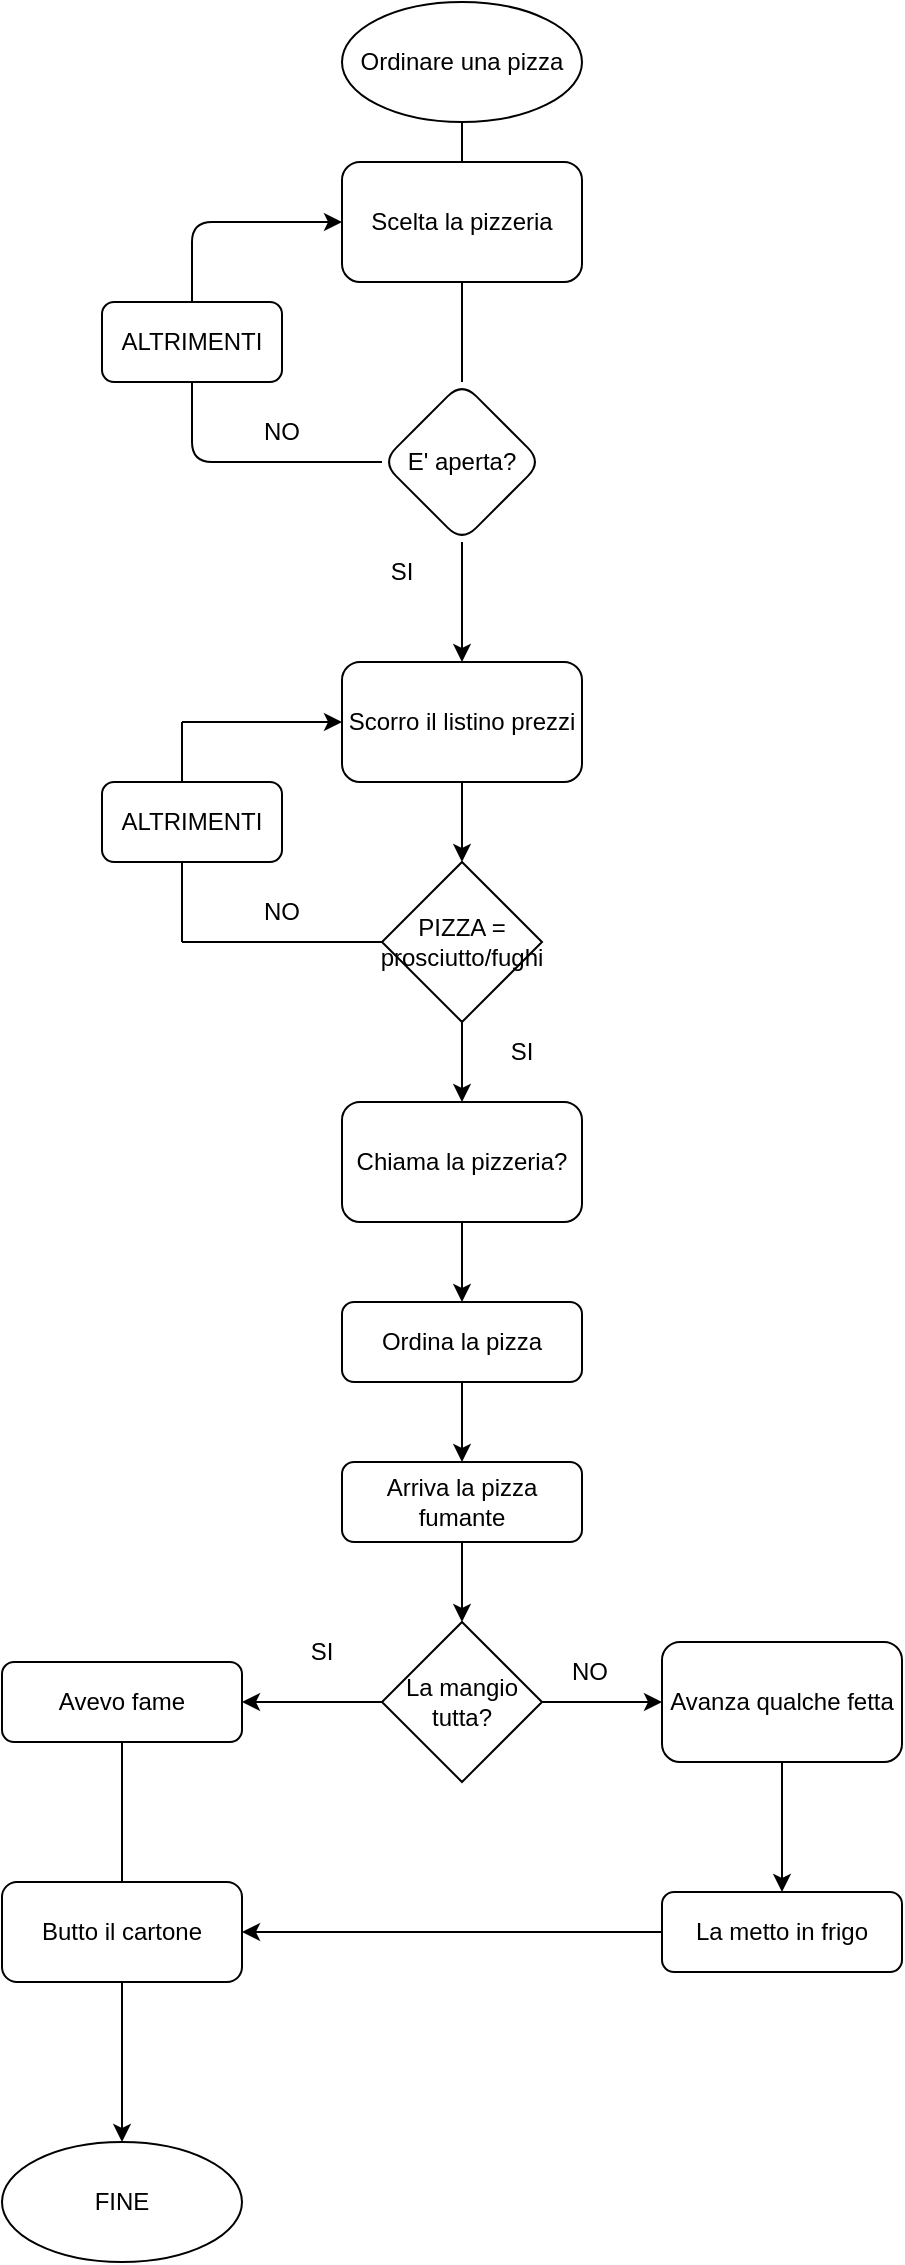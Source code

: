 <mxfile>
    <diagram id="vD0Yra5K1dsCdRTD-s6w" name="Pagina-1">
        <mxGraphModel dx="894" dy="629" grid="1" gridSize="10" guides="1" tooltips="1" connect="1" arrows="1" fold="1" page="1" pageScale="1" pageWidth="827" pageHeight="1169" math="0" shadow="0">
            <root>
                <mxCell id="0"/>
                <mxCell id="1" parent="0"/>
                <mxCell id="4" style="edgeStyle=none;html=1;startArrow=none;" edge="1" parent="1" source="32" target="5">
                    <mxGeometry relative="1" as="geometry">
                        <mxPoint x="380" y="120" as="targetPoint"/>
                    </mxGeometry>
                </mxCell>
                <mxCell id="2" value="Ordinare una pizza" style="ellipse;whiteSpace=wrap;html=1;" vertex="1" parent="1">
                    <mxGeometry x="320" width="120" height="60" as="geometry"/>
                </mxCell>
                <mxCell id="7" value="" style="edgeStyle=none;html=1;" edge="1" parent="1" source="5" target="6">
                    <mxGeometry relative="1" as="geometry"/>
                </mxCell>
                <mxCell id="5" value="Scorro il listino prezzi" style="rounded=1;whiteSpace=wrap;html=1;" vertex="1" parent="1">
                    <mxGeometry x="320" y="330" width="120" height="60" as="geometry"/>
                </mxCell>
                <mxCell id="11" value="" style="edgeStyle=none;html=1;" edge="1" parent="1" source="6" target="10">
                    <mxGeometry relative="1" as="geometry"/>
                </mxCell>
                <mxCell id="6" value="PIZZA = prosciutto/fughi" style="rhombus;whiteSpace=wrap;html=1;" vertex="1" parent="1">
                    <mxGeometry x="340" y="430" width="80" height="80" as="geometry"/>
                </mxCell>
                <mxCell id="10" value="Chiama la pizzeria?" style="rounded=1;whiteSpace=wrap;html=1;" vertex="1" parent="1">
                    <mxGeometry x="320" y="550" width="120" height="60" as="geometry"/>
                </mxCell>
                <mxCell id="14" value="" style="endArrow=none;html=1;" edge="1" parent="1">
                    <mxGeometry width="50" height="50" relative="1" as="geometry">
                        <mxPoint x="240" y="470" as="sourcePoint"/>
                        <mxPoint x="240" y="360" as="targetPoint"/>
                    </mxGeometry>
                </mxCell>
                <mxCell id="15" value="" style="endArrow=none;html=1;" edge="1" parent="1">
                    <mxGeometry width="50" height="50" relative="1" as="geometry">
                        <mxPoint x="240" y="470" as="sourcePoint"/>
                        <mxPoint x="340" y="470" as="targetPoint"/>
                    </mxGeometry>
                </mxCell>
                <mxCell id="16" value="NO" style="text;html=1;strokeColor=none;fillColor=none;align=center;verticalAlign=middle;whiteSpace=wrap;rounded=0;" vertex="1" parent="1">
                    <mxGeometry x="260" y="440" width="60" height="30" as="geometry"/>
                </mxCell>
                <mxCell id="17" value="" style="endArrow=classic;html=1;entryX=0;entryY=0.5;entryDx=0;entryDy=0;" edge="1" parent="1" target="5">
                    <mxGeometry width="50" height="50" relative="1" as="geometry">
                        <mxPoint x="240" y="360" as="sourcePoint"/>
                        <mxPoint x="290" y="310" as="targetPoint"/>
                    </mxGeometry>
                </mxCell>
                <mxCell id="18" value="SI" style="text;html=1;strokeColor=none;fillColor=none;align=center;verticalAlign=middle;whiteSpace=wrap;rounded=0;" vertex="1" parent="1">
                    <mxGeometry x="380" y="510" width="60" height="30" as="geometry"/>
                </mxCell>
                <mxCell id="19" value="ALTRIMENTI" style="rounded=1;whiteSpace=wrap;html=1;" vertex="1" parent="1">
                    <mxGeometry x="200" y="390" width="90" height="40" as="geometry"/>
                </mxCell>
                <mxCell id="23" value="" style="edgeStyle=none;html=1;" edge="1" parent="1" target="22">
                    <mxGeometry relative="1" as="geometry">
                        <mxPoint x="380.0" y="610.0" as="sourcePoint"/>
                    </mxGeometry>
                </mxCell>
                <mxCell id="40" value="" style="edgeStyle=none;html=1;" edge="1" parent="1" source="22" target="39">
                    <mxGeometry relative="1" as="geometry"/>
                </mxCell>
                <mxCell id="22" value="Ordina la pizza" style="rounded=1;whiteSpace=wrap;html=1;" vertex="1" parent="1">
                    <mxGeometry x="320" y="650" width="120" height="40" as="geometry"/>
                </mxCell>
                <mxCell id="30" value="Scelta la pizzeria" style="rounded=1;whiteSpace=wrap;html=1;" vertex="1" parent="1">
                    <mxGeometry x="320" y="80" width="120" height="60" as="geometry"/>
                </mxCell>
                <mxCell id="31" value="" style="edgeStyle=none;html=1;endArrow=none;" edge="1" parent="1" source="2" target="30">
                    <mxGeometry relative="1" as="geometry">
                        <mxPoint x="380.0" y="250" as="targetPoint"/>
                        <mxPoint x="380.0" y="60" as="sourcePoint"/>
                    </mxGeometry>
                </mxCell>
                <mxCell id="32" value="E' aperta?" style="rhombus;whiteSpace=wrap;html=1;rounded=1;" vertex="1" parent="1">
                    <mxGeometry x="340" y="190" width="80" height="80" as="geometry"/>
                </mxCell>
                <mxCell id="33" value="" style="edgeStyle=none;html=1;startArrow=none;endArrow=none;" edge="1" parent="1" source="30" target="32">
                    <mxGeometry relative="1" as="geometry">
                        <mxPoint x="380.0" y="250" as="targetPoint"/>
                        <mxPoint x="380.0" y="140" as="sourcePoint"/>
                    </mxGeometry>
                </mxCell>
                <mxCell id="34" value="SI" style="text;html=1;strokeColor=none;fillColor=none;align=center;verticalAlign=middle;whiteSpace=wrap;rounded=0;" vertex="1" parent="1">
                    <mxGeometry x="320" y="270" width="60" height="30" as="geometry"/>
                </mxCell>
                <mxCell id="35" value="" style="endArrow=classic;html=1;startArrow=none;exitX=0.5;exitY=0;exitDx=0;exitDy=0;" edge="1" parent="1" source="37">
                    <mxGeometry width="50" height="50" relative="1" as="geometry">
                        <mxPoint x="245" y="160" as="sourcePoint"/>
                        <mxPoint x="320" y="110" as="targetPoint"/>
                        <Array as="points">
                            <mxPoint x="245" y="110"/>
                        </Array>
                    </mxGeometry>
                </mxCell>
                <mxCell id="36" value="NO" style="text;html=1;strokeColor=none;fillColor=none;align=center;verticalAlign=middle;whiteSpace=wrap;rounded=0;" vertex="1" parent="1">
                    <mxGeometry x="260" y="200" width="60" height="30" as="geometry"/>
                </mxCell>
                <mxCell id="37" value="ALTRIMENTI" style="rounded=1;whiteSpace=wrap;html=1;" vertex="1" parent="1">
                    <mxGeometry x="200" y="150" width="90" height="40" as="geometry"/>
                </mxCell>
                <mxCell id="38" value="" style="endArrow=none;html=1;exitX=0;exitY=0.5;exitDx=0;exitDy=0;" edge="1" parent="1" source="32" target="37">
                    <mxGeometry width="50" height="50" relative="1" as="geometry">
                        <mxPoint x="340.0" y="230" as="sourcePoint"/>
                        <mxPoint x="320.0" y="110" as="targetPoint"/>
                        <Array as="points">
                            <mxPoint x="245" y="230"/>
                        </Array>
                    </mxGeometry>
                </mxCell>
                <mxCell id="42" value="" style="edgeStyle=none;html=1;" edge="1" parent="1" source="39" target="41">
                    <mxGeometry relative="1" as="geometry"/>
                </mxCell>
                <mxCell id="39" value="Arriva la pizza fumante" style="whiteSpace=wrap;html=1;rounded=1;" vertex="1" parent="1">
                    <mxGeometry x="320" y="730" width="120" height="40" as="geometry"/>
                </mxCell>
                <mxCell id="44" value="" style="edgeStyle=none;html=1;startArrow=none;" edge="1" parent="1" target="43">
                    <mxGeometry relative="1" as="geometry">
                        <mxPoint x="270" y="830.0" as="sourcePoint"/>
                    </mxGeometry>
                </mxCell>
                <mxCell id="46" value="" style="edgeStyle=none;html=1;" edge="1" parent="1" source="41" target="45">
                    <mxGeometry relative="1" as="geometry"/>
                </mxCell>
                <mxCell id="50" value="" style="edgeStyle=none;html=1;" edge="1" parent="1" source="41" target="43">
                    <mxGeometry relative="1" as="geometry"/>
                </mxCell>
                <mxCell id="41" value="La mangio tutta?" style="rhombus;whiteSpace=wrap;html=1;" vertex="1" parent="1">
                    <mxGeometry x="340" y="810" width="80" height="80" as="geometry"/>
                </mxCell>
                <mxCell id="53" value="" style="edgeStyle=none;html=1;" edge="1" parent="1" source="43" target="52">
                    <mxGeometry relative="1" as="geometry"/>
                </mxCell>
                <mxCell id="43" value="Avevo fame" style="rounded=1;whiteSpace=wrap;html=1;" vertex="1" parent="1">
                    <mxGeometry x="150" y="830" width="120" height="40" as="geometry"/>
                </mxCell>
                <mxCell id="56" value="" style="edgeStyle=none;html=1;" edge="1" parent="1" source="45" target="55">
                    <mxGeometry relative="1" as="geometry"/>
                </mxCell>
                <mxCell id="45" value="Avanza qualche fetta" style="rounded=1;whiteSpace=wrap;html=1;" vertex="1" parent="1">
                    <mxGeometry x="480" y="820" width="120" height="60" as="geometry"/>
                </mxCell>
                <mxCell id="47" value="NO" style="text;html=1;strokeColor=none;fillColor=none;align=center;verticalAlign=middle;whiteSpace=wrap;rounded=0;" vertex="1" parent="1">
                    <mxGeometry x="414" y="820" width="60" height="30" as="geometry"/>
                </mxCell>
                <mxCell id="51" value="SI" style="text;html=1;strokeColor=none;fillColor=none;align=center;verticalAlign=middle;whiteSpace=wrap;rounded=0;" vertex="1" parent="1">
                    <mxGeometry x="280" y="810" width="60" height="30" as="geometry"/>
                </mxCell>
                <mxCell id="52" value="FINE" style="ellipse;whiteSpace=wrap;html=1;rounded=1;" vertex="1" parent="1">
                    <mxGeometry x="150" y="1070" width="120" height="60" as="geometry"/>
                </mxCell>
                <mxCell id="54" value="Butto il cartone" style="rounded=1;whiteSpace=wrap;html=1;" vertex="1" parent="1">
                    <mxGeometry x="150" y="940" width="120" height="50" as="geometry"/>
                </mxCell>
                <mxCell id="55" value="La metto in frigo" style="whiteSpace=wrap;html=1;rounded=1;" vertex="1" parent="1">
                    <mxGeometry x="480" y="945" width="120" height="40" as="geometry"/>
                </mxCell>
                <mxCell id="59" value="" style="endArrow=classic;html=1;exitX=0;exitY=0.5;exitDx=0;exitDy=0;entryX=1;entryY=0.5;entryDx=0;entryDy=0;" edge="1" parent="1" source="55" target="54">
                    <mxGeometry width="50" height="50" relative="1" as="geometry">
                        <mxPoint x="360" y="870" as="sourcePoint"/>
                        <mxPoint x="410" y="820" as="targetPoint"/>
                    </mxGeometry>
                </mxCell>
            </root>
        </mxGraphModel>
    </diagram>
</mxfile>